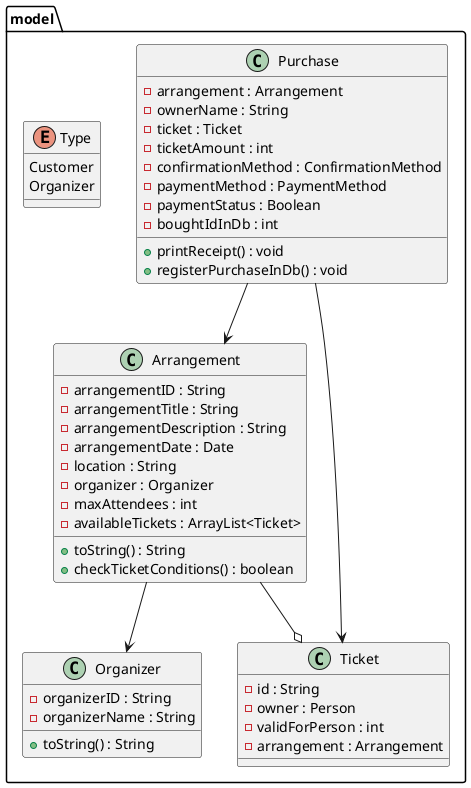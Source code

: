 @startuml

model.Arrangement --> model.Organizer
model.Arrangement --o model.Ticket

model.Purchase --> model.Arrangement
model.Purchase --> model.Ticket



' Model classes

class model.Arrangement {
	- arrangementID : String
	- arrangementTitle : String
	- arrangementDescription : String
	- arrangementDate : Date
	- location : String
	- organizer : Organizer
	- maxAttendees : int
	- availableTickets : ArrayList<Ticket>

	+ toString() : String
	+ checkTicketConditions() : boolean
}

class model.Organizer {
	- organizerID : String
	- organizerName : String

	+ toString() : String
}

class model.Purchase {
    - arrangement : Arrangement
    - ownerName : String
    - ticket : Ticket
    - ticketAmount : int
    - confirmationMethod : ConfirmationMethod
    - paymentMethod : PaymentMethod
    - paymentStatus : Boolean
    - boughtIdInDb : int

    + printReceipt() : void
    + registerPurchaseInDb() : void
}

class model.Ticket {
	- id : String
	- owner : Person
	- validForPerson : int
	- arrangement : Arrangement
}


enum model.Type{
	Customer
	Organizer
}

@enduml